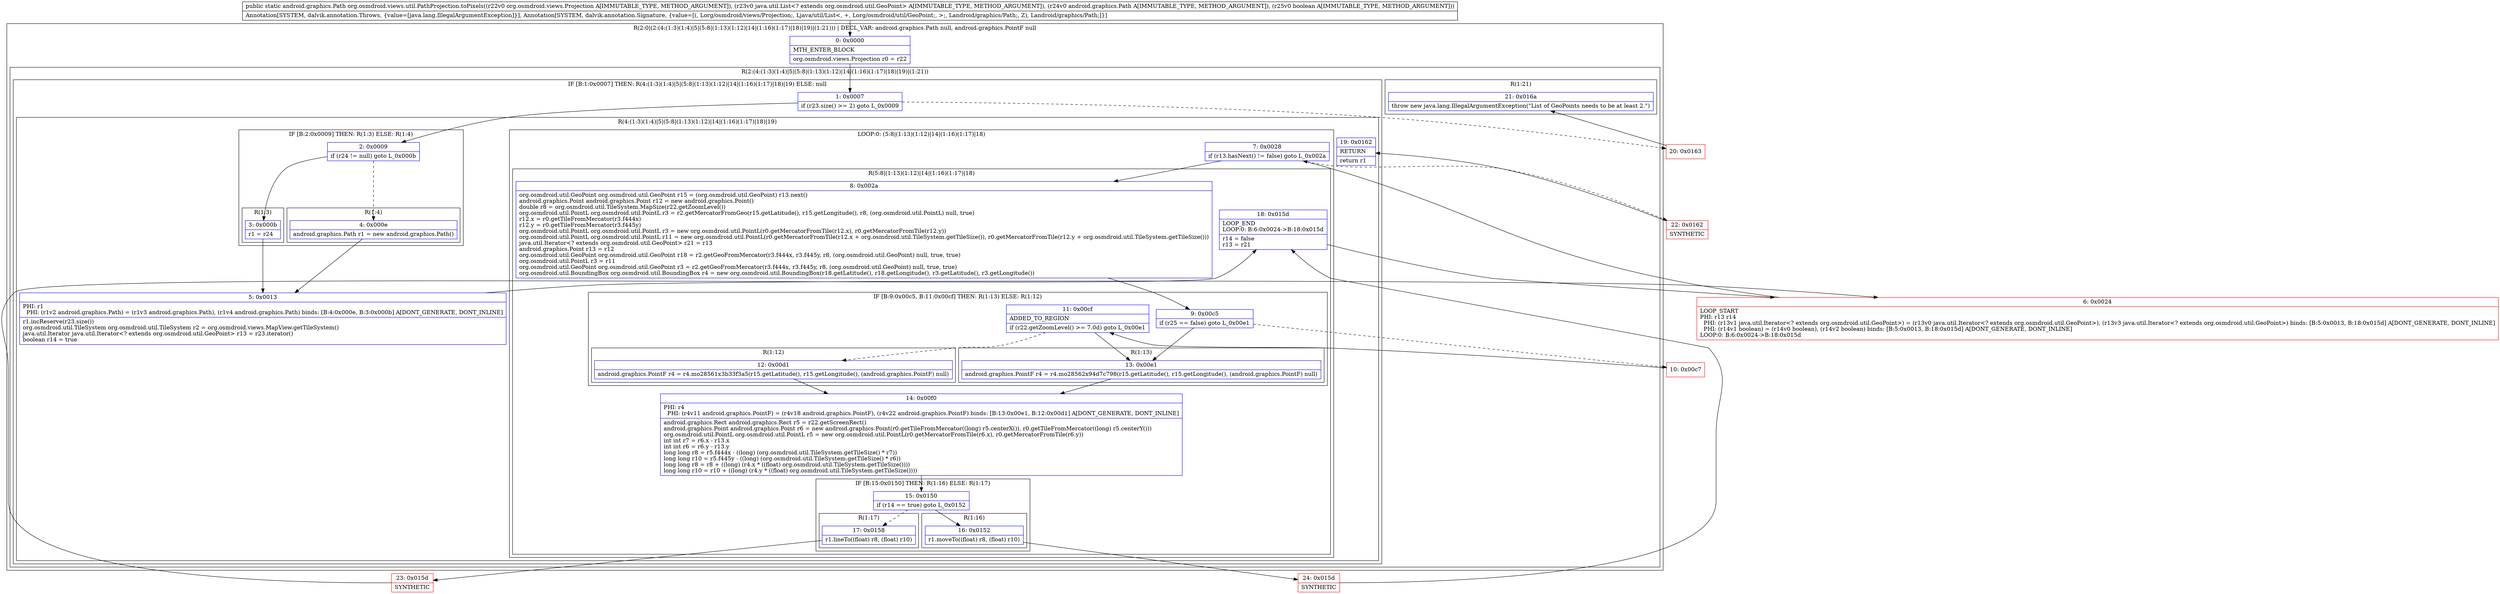 digraph "CFG fororg.osmdroid.views.util.PathProjection.toPixels(Lorg\/osmdroid\/views\/Projection;Ljava\/util\/List;Landroid\/graphics\/Path;Z)Landroid\/graphics\/Path;" {
subgraph cluster_Region_185268788 {
label = "R(2:0|(2:(4:(1:3)(1:4)|5|(5:8|(1:13)(1:12)|14|(1:16)(1:17)|18)|19)|(1:21))) | DECL_VAR: android.graphics.Path null, android.graphics.PointF null\l";
node [shape=record,color=blue];
Node_0 [shape=record,label="{0\:\ 0x0000|MTH_ENTER_BLOCK\l|org.osmdroid.views.Projection r0 = r22\l}"];
subgraph cluster_Region_1817907609 {
label = "R(2:(4:(1:3)(1:4)|5|(5:8|(1:13)(1:12)|14|(1:16)(1:17)|18)|19)|(1:21))";
node [shape=record,color=blue];
subgraph cluster_IfRegion_2134194416 {
label = "IF [B:1:0x0007] THEN: R(4:(1:3)(1:4)|5|(5:8|(1:13)(1:12)|14|(1:16)(1:17)|18)|19) ELSE: null";
node [shape=record,color=blue];
Node_1 [shape=record,label="{1\:\ 0x0007|if (r23.size() \>= 2) goto L_0x0009\l}"];
subgraph cluster_Region_245877717 {
label = "R(4:(1:3)(1:4)|5|(5:8|(1:13)(1:12)|14|(1:16)(1:17)|18)|19)";
node [shape=record,color=blue];
subgraph cluster_IfRegion_1467681523 {
label = "IF [B:2:0x0009] THEN: R(1:3) ELSE: R(1:4)";
node [shape=record,color=blue];
Node_2 [shape=record,label="{2\:\ 0x0009|if (r24 != null) goto L_0x000b\l}"];
subgraph cluster_Region_1386234095 {
label = "R(1:3)";
node [shape=record,color=blue];
Node_3 [shape=record,label="{3\:\ 0x000b|r1 = r24\l}"];
}
subgraph cluster_Region_1612462290 {
label = "R(1:4)";
node [shape=record,color=blue];
Node_4 [shape=record,label="{4\:\ 0x000e|android.graphics.Path r1 = new android.graphics.Path()\l}"];
}
}
Node_5 [shape=record,label="{5\:\ 0x0013|PHI: r1 \l  PHI: (r1v2 android.graphics.Path) = (r1v3 android.graphics.Path), (r1v4 android.graphics.Path) binds: [B:4:0x000e, B:3:0x000b] A[DONT_GENERATE, DONT_INLINE]\l|r1.incReserve(r23.size())\lorg.osmdroid.util.TileSystem org.osmdroid.util.TileSystem r2 = org.osmdroid.views.MapView.getTileSystem()\ljava.util.Iterator java.util.Iterator\<? extends org.osmdroid.util.GeoPoint\> r13 = r23.iterator()\lboolean r14 = true\l}"];
subgraph cluster_LoopRegion_741051468 {
label = "LOOP:0: (5:8|(1:13)(1:12)|14|(1:16)(1:17)|18)";
node [shape=record,color=blue];
Node_7 [shape=record,label="{7\:\ 0x0028|if (r13.hasNext() != false) goto L_0x002a\l}"];
subgraph cluster_Region_2016104629 {
label = "R(5:8|(1:13)(1:12)|14|(1:16)(1:17)|18)";
node [shape=record,color=blue];
Node_8 [shape=record,label="{8\:\ 0x002a|org.osmdroid.util.GeoPoint org.osmdroid.util.GeoPoint r15 = (org.osmdroid.util.GeoPoint) r13.next()\landroid.graphics.Point android.graphics.Point r12 = new android.graphics.Point()\ldouble r8 = org.osmdroid.util.TileSystem.MapSize(r22.getZoomLevel())\lorg.osmdroid.util.PointL org.osmdroid.util.PointL r3 = r2.getMercatorFromGeo(r15.getLatitude(), r15.getLongitude(), r8, (org.osmdroid.util.PointL) null, true)\lr12.x = r0.getTileFromMercator(r3.f444x)\lr12.y = r0.getTileFromMercator(r3.f445y)\lorg.osmdroid.util.PointL org.osmdroid.util.PointL r3 = new org.osmdroid.util.PointL(r0.getMercatorFromTile(r12.x), r0.getMercatorFromTile(r12.y))\lorg.osmdroid.util.PointL org.osmdroid.util.PointL r11 = new org.osmdroid.util.PointL(r0.getMercatorFromTile(r12.x + org.osmdroid.util.TileSystem.getTileSize()), r0.getMercatorFromTile(r12.y + org.osmdroid.util.TileSystem.getTileSize()))\ljava.util.Iterator\<? extends org.osmdroid.util.GeoPoint\> r21 = r13\landroid.graphics.Point r13 = r12\lorg.osmdroid.util.GeoPoint org.osmdroid.util.GeoPoint r18 = r2.getGeoFromMercator(r3.f444x, r3.f445y, r8, (org.osmdroid.util.GeoPoint) null, true, true)\lorg.osmdroid.util.PointL r3 = r11\lorg.osmdroid.util.GeoPoint org.osmdroid.util.GeoPoint r3 = r2.getGeoFromMercator(r3.f444x, r3.f445y, r8, (org.osmdroid.util.GeoPoint) null, true, true)\lorg.osmdroid.util.BoundingBox org.osmdroid.util.BoundingBox r4 = new org.osmdroid.util.BoundingBox(r18.getLatitude(), r18.getLongitude(), r3.getLatitude(), r3.getLongitude())\l}"];
subgraph cluster_IfRegion_1392071320 {
label = "IF [B:9:0x00c5, B:11:0x00cf] THEN: R(1:13) ELSE: R(1:12)";
node [shape=record,color=blue];
Node_9 [shape=record,label="{9\:\ 0x00c5|if (r25 == false) goto L_0x00e1\l}"];
Node_11 [shape=record,label="{11\:\ 0x00cf|ADDED_TO_REGION\l|if (r22.getZoomLevel() \>= 7.0d) goto L_0x00e1\l}"];
subgraph cluster_Region_2097635802 {
label = "R(1:13)";
node [shape=record,color=blue];
Node_13 [shape=record,label="{13\:\ 0x00e1|android.graphics.PointF r4 = r4.mo28562x94d7c798(r15.getLatitude(), r15.getLongitude(), (android.graphics.PointF) null)\l}"];
}
subgraph cluster_Region_1297016012 {
label = "R(1:12)";
node [shape=record,color=blue];
Node_12 [shape=record,label="{12\:\ 0x00d1|android.graphics.PointF r4 = r4.mo28561x3b33f3a5(r15.getLatitude(), r15.getLongitude(), (android.graphics.PointF) null)\l}"];
}
}
Node_14 [shape=record,label="{14\:\ 0x00f0|PHI: r4 \l  PHI: (r4v11 android.graphics.PointF) = (r4v18 android.graphics.PointF), (r4v22 android.graphics.PointF) binds: [B:13:0x00e1, B:12:0x00d1] A[DONT_GENERATE, DONT_INLINE]\l|android.graphics.Rect android.graphics.Rect r5 = r22.getScreenRect()\landroid.graphics.Point android.graphics.Point r6 = new android.graphics.Point(r0.getTileFromMercator((long) r5.centerX()), r0.getTileFromMercator((long) r5.centerY()))\lorg.osmdroid.util.PointL org.osmdroid.util.PointL r5 = new org.osmdroid.util.PointL(r0.getMercatorFromTile(r6.x), r0.getMercatorFromTile(r6.y))\lint int r7 = r6.x \- r13.x\lint int r6 = r6.y \- r13.y\llong long r8 = r5.f444x \- ((long) (org.osmdroid.util.TileSystem.getTileSize() * r7))\llong long r10 = r5.f445y \- ((long) (org.osmdroid.util.TileSystem.getTileSize() * r6))\llong long r8 = r8 + ((long) (r4.x * ((float) org.osmdroid.util.TileSystem.getTileSize())))\llong long r10 = r10 + ((long) (r4.y * ((float) org.osmdroid.util.TileSystem.getTileSize())))\l}"];
subgraph cluster_IfRegion_770763699 {
label = "IF [B:15:0x0150] THEN: R(1:16) ELSE: R(1:17)";
node [shape=record,color=blue];
Node_15 [shape=record,label="{15\:\ 0x0150|if (r14 == true) goto L_0x0152\l}"];
subgraph cluster_Region_1039616197 {
label = "R(1:16)";
node [shape=record,color=blue];
Node_16 [shape=record,label="{16\:\ 0x0152|r1.moveTo((float) r8, (float) r10)\l}"];
}
subgraph cluster_Region_393249211 {
label = "R(1:17)";
node [shape=record,color=blue];
Node_17 [shape=record,label="{17\:\ 0x0158|r1.lineTo((float) r8, (float) r10)\l}"];
}
}
Node_18 [shape=record,label="{18\:\ 0x015d|LOOP_END\lLOOP:0: B:6:0x0024\-\>B:18:0x015d\l|r14 = false\lr13 = r21\l}"];
}
}
Node_19 [shape=record,label="{19\:\ 0x0162|RETURN\l|return r1\l}"];
}
}
subgraph cluster_Region_1721386631 {
label = "R(1:21)";
node [shape=record,color=blue];
Node_21 [shape=record,label="{21\:\ 0x016a|throw new java.lang.IllegalArgumentException(\"List of GeoPoints needs to be at least 2.\")\l}"];
}
}
}
Node_6 [shape=record,color=red,label="{6\:\ 0x0024|LOOP_START\lPHI: r13 r14 \l  PHI: (r13v1 java.util.Iterator\<? extends org.osmdroid.util.GeoPoint\>) = (r13v0 java.util.Iterator\<? extends org.osmdroid.util.GeoPoint\>), (r13v3 java.util.Iterator\<? extends org.osmdroid.util.GeoPoint\>) binds: [B:5:0x0013, B:18:0x015d] A[DONT_GENERATE, DONT_INLINE]\l  PHI: (r14v1 boolean) = (r14v0 boolean), (r14v2 boolean) binds: [B:5:0x0013, B:18:0x015d] A[DONT_GENERATE, DONT_INLINE]\lLOOP:0: B:6:0x0024\-\>B:18:0x015d\l}"];
Node_10 [shape=record,color=red,label="{10\:\ 0x00c7}"];
Node_20 [shape=record,color=red,label="{20\:\ 0x0163}"];
Node_22 [shape=record,color=red,label="{22\:\ 0x0162|SYNTHETIC\l}"];
Node_23 [shape=record,color=red,label="{23\:\ 0x015d|SYNTHETIC\l}"];
Node_24 [shape=record,color=red,label="{24\:\ 0x015d|SYNTHETIC\l}"];
MethodNode[shape=record,label="{public static android.graphics.Path org.osmdroid.views.util.PathProjection.toPixels((r22v0 org.osmdroid.views.Projection A[IMMUTABLE_TYPE, METHOD_ARGUMENT]), (r23v0 java.util.List\<? extends org.osmdroid.util.GeoPoint\> A[IMMUTABLE_TYPE, METHOD_ARGUMENT]), (r24v0 android.graphics.Path A[IMMUTABLE_TYPE, METHOD_ARGUMENT]), (r25v0 boolean A[IMMUTABLE_TYPE, METHOD_ARGUMENT]))  | Annotation[SYSTEM, dalvik.annotation.Throws, \{value=[java.lang.IllegalArgumentException]\}], Annotation[SYSTEM, dalvik.annotation.Signature, \{value=[(, Lorg\/osmdroid\/views\/Projection;, Ljava\/util\/List\<, +, Lorg\/osmdroid\/util\/GeoPoint;, \>;, Landroid\/graphics\/Path;, Z), Landroid\/graphics\/Path;]\}]\l}"];
MethodNode -> Node_0;
Node_0 -> Node_1;
Node_1 -> Node_2;
Node_1 -> Node_20[style=dashed];
Node_2 -> Node_3;
Node_2 -> Node_4[style=dashed];
Node_3 -> Node_5;
Node_4 -> Node_5;
Node_5 -> Node_6;
Node_7 -> Node_8;
Node_7 -> Node_22[style=dashed];
Node_8 -> Node_9;
Node_9 -> Node_10[style=dashed];
Node_9 -> Node_13;
Node_11 -> Node_12[style=dashed];
Node_11 -> Node_13;
Node_13 -> Node_14;
Node_12 -> Node_14;
Node_14 -> Node_15;
Node_15 -> Node_16;
Node_15 -> Node_17[style=dashed];
Node_16 -> Node_24;
Node_17 -> Node_23;
Node_18 -> Node_6;
Node_6 -> Node_7;
Node_10 -> Node_11;
Node_20 -> Node_21;
Node_22 -> Node_19;
Node_23 -> Node_18;
Node_24 -> Node_18;
}

